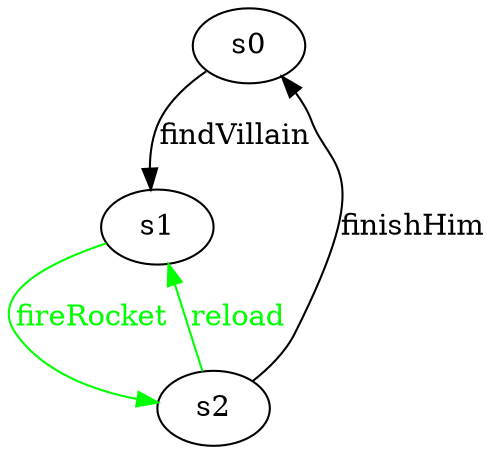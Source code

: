 digraph G {
    s0 [label="s0", color="#000000", fontcolor="#000000"];
    s1 [label="s1", color="#000000", fontcolor="#000000"];
    s2 [label="s2", color="#000000", fontcolor="#000000"];
    
  
    
      s0 -> s1 [label="findVillain", color="black", fontcolor="black"];
    
    
    
      s1 -> s2 [label="fireRocket", color="green", fontcolor="green"];
    
    
      s2 -> s1 [label="reload", color="green", fontcolor="green"];
    
    
      s2 -> s0 [label="finishHim", color="black", fontcolor="black"];
    
    
    
  }
  